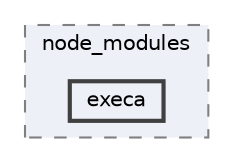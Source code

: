digraph "pkiclassroomrescheduler/src/main/frontend/node_modules/execa"
{
 // LATEX_PDF_SIZE
  bgcolor="transparent";
  edge [fontname=Helvetica,fontsize=10,labelfontname=Helvetica,labelfontsize=10];
  node [fontname=Helvetica,fontsize=10,shape=box,height=0.2,width=0.4];
  compound=true
  subgraph clusterdir_72953eda66ccb3a2722c28e1c3e6c23b {
    graph [ bgcolor="#edf0f7", pencolor="grey50", label="node_modules", fontname=Helvetica,fontsize=10 style="filled,dashed", URL="dir_72953eda66ccb3a2722c28e1c3e6c23b.html",tooltip=""]
  dir_674425a792b6b87b05a63d1d3ebd6007 [label="execa", fillcolor="#edf0f7", color="grey25", style="filled,bold", URL="dir_674425a792b6b87b05a63d1d3ebd6007.html",tooltip=""];
  }
}
